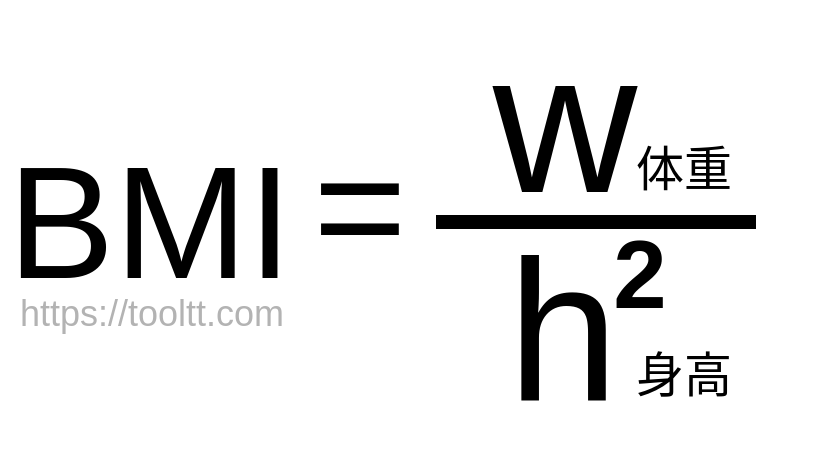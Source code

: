 <mxfile version="16.6.4" type="github"><diagram id="tOisKgjFHbWZkltGpIqC" name="第 1 页"><mxGraphModel dx="786" dy="434" grid="1" gridSize="10" guides="1" tooltips="1" connect="1" arrows="1" fold="1" page="1" pageScale="1" pageWidth="827" pageHeight="1169" math="0" shadow="0"><root><mxCell id="0"/><mxCell id="1" parent="0"/><mxCell id="h0Mf17gSSr6OC4JhBbU3-1" value="&lt;font style=&quot;font-size: 80px&quot;&gt;BMI&lt;/font&gt;" style="text;html=1;strokeColor=none;fillColor=none;align=center;verticalAlign=middle;whiteSpace=wrap;rounded=0;" vertex="1" parent="1"><mxGeometry x="343" y="192" width="150" height="30" as="geometry"/></mxCell><mxCell id="h0Mf17gSSr6OC4JhBbU3-4" value="&lt;font style=&quot;font-size: 100px ; font-weight: normal&quot;&gt;w&lt;/font&gt;" style="text;strokeColor=none;fillColor=none;html=1;fontSize=24;fontStyle=1;verticalAlign=middle;align=center;" vertex="1" parent="1"><mxGeometry x="567" y="131" width="115" height="50" as="geometry"/></mxCell><mxCell id="h0Mf17gSSr6OC4JhBbU3-6" value="&lt;font style=&quot;font-size: 100px ; font-weight: normal&quot;&gt;h&lt;/font&gt;" style="text;strokeColor=none;fillColor=none;html=1;fontSize=24;fontStyle=1;verticalAlign=middle;align=center;" vertex="1" parent="1"><mxGeometry x="573.5" y="240" width="100" height="40" as="geometry"/></mxCell><mxCell id="h0Mf17gSSr6OC4JhBbU3-10" value="&lt;font style=&quot;font-size: 24px&quot;&gt;体重&lt;/font&gt;" style="text;html=1;strokeColor=none;fillColor=none;align=center;verticalAlign=middle;whiteSpace=wrap;rounded=0;fontSize=90;" vertex="1" parent="1"><mxGeometry x="620" y="142" width="130" height="30" as="geometry"/></mxCell><mxCell id="h0Mf17gSSr6OC4JhBbU3-11" style="edgeStyle=orthogonalEdgeStyle;rounded=0;orthogonalLoop=1;jettySize=auto;html=1;exitX=0.5;exitY=1;exitDx=0;exitDy=0;fontSize=36;" edge="1" parent="1" source="h0Mf17gSSr6OC4JhBbU3-10" target="h0Mf17gSSr6OC4JhBbU3-10"><mxGeometry relative="1" as="geometry"/></mxCell><mxCell id="h0Mf17gSSr6OC4JhBbU3-15" value="&lt;font style=&quot;font-size: 24px&quot;&gt;身高&lt;/font&gt;" style="text;html=1;strokeColor=none;fillColor=none;align=center;verticalAlign=middle;whiteSpace=wrap;rounded=0;fontSize=90;" vertex="1" parent="1"><mxGeometry x="660" y="245" width="50" height="30" as="geometry"/></mxCell><mxCell id="h0Mf17gSSr6OC4JhBbU3-16" value="&lt;b&gt;&lt;font style=&quot;font-size: 48px&quot;&gt;2&lt;/font&gt;&lt;/b&gt;" style="text;html=1;strokeColor=none;fillColor=none;align=center;verticalAlign=middle;whiteSpace=wrap;rounded=0;fontSize=24;" vertex="1" parent="1"><mxGeometry x="638" y="223" width="50" height="20" as="geometry"/></mxCell><mxCell id="h0Mf17gSSr6OC4JhBbU3-19" value="&lt;font style=&quot;font-size: 80px&quot;&gt;=&lt;/font&gt;" style="text;html=1;strokeColor=none;fillColor=none;align=center;verticalAlign=middle;whiteSpace=wrap;rounded=0;fontSize=48;" vertex="1" parent="1"><mxGeometry x="493" y="184" width="60" height="30" as="geometry"/></mxCell><mxCell id="h0Mf17gSSr6OC4JhBbU3-21" value="" style="endArrow=none;html=1;rounded=0;fontSize=80;strokeWidth=7;" edge="1" parent="1"><mxGeometry width="50" height="50" relative="1" as="geometry"><mxPoint x="561" y="207" as="sourcePoint"/><mxPoint x="721" y="207" as="targetPoint"/></mxGeometry></mxCell><mxCell id="h0Mf17gSSr6OC4JhBbU3-22" value="&lt;font style=&quot;font-size: 18px&quot; color=&quot;#b3b3b3&quot;&gt;https://tooltt.com&lt;/font&gt;" style="text;html=1;strokeColor=none;fillColor=none;align=center;verticalAlign=middle;whiteSpace=wrap;rounded=0;fontSize=80;" vertex="1" parent="1"><mxGeometry x="369" y="231" width="100" as="geometry"/></mxCell></root></mxGraphModel></diagram></mxfile>